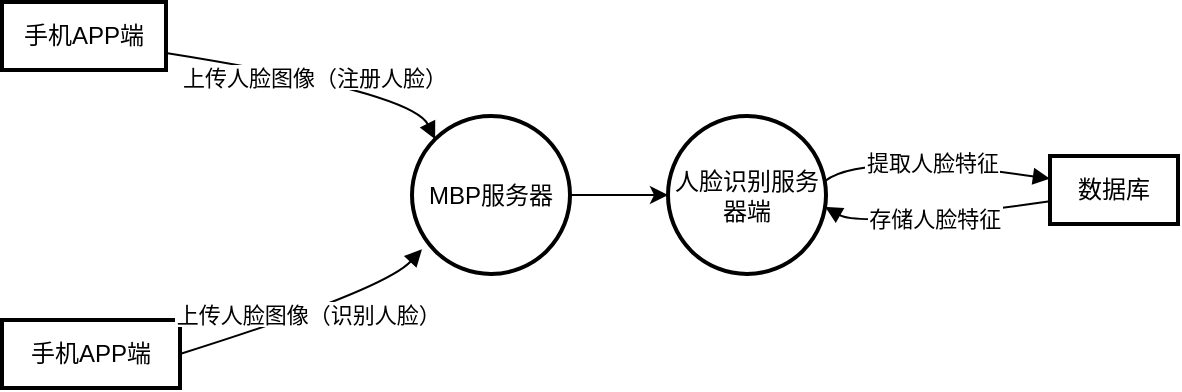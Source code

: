 <mxfile version="24.7.6">
  <diagram name="第 1 页" id="tCSw135SaT3kuRIrXWg3">
    <mxGraphModel dx="794" dy="412" grid="0" gridSize="10" guides="1" tooltips="1" connect="1" arrows="1" fold="1" page="1" pageScale="1" pageWidth="827" pageHeight="1169" math="0" shadow="0">
      <root>
        <mxCell id="0" />
        <mxCell id="1" parent="0" />
        <mxCell id="FUgGEpyX1RuSj01Xcypt-24" value="手机APP端" style="whiteSpace=wrap;strokeWidth=2;" vertex="1" parent="1">
          <mxGeometry x="162" y="194" width="82" height="34" as="geometry" />
        </mxCell>
        <mxCell id="FUgGEpyX1RuSj01Xcypt-25" value="人脸识别服务器端" style="ellipse;aspect=fixed;strokeWidth=2;whiteSpace=wrap;" vertex="1" parent="1">
          <mxGeometry x="495" y="251" width="79" height="79" as="geometry" />
        </mxCell>
        <mxCell id="FUgGEpyX1RuSj01Xcypt-26" value="数据库" style="whiteSpace=wrap;strokeWidth=2;" vertex="1" parent="1">
          <mxGeometry x="686" y="271" width="64" height="34" as="geometry" />
        </mxCell>
        <mxCell id="FUgGEpyX1RuSj01Xcypt-27" value="手机APP端" style="whiteSpace=wrap;strokeWidth=2;" vertex="1" parent="1">
          <mxGeometry x="162" y="353" width="89" height="34" as="geometry" />
        </mxCell>
        <mxCell id="FUgGEpyX1RuSj01Xcypt-29" value="上传人脸图像（注册人脸）" style="curved=1;startArrow=none;endArrow=block;entryX=0;entryY=0;rounded=0;entryDx=0;entryDy=0;exitX=1;exitY=0.75;exitDx=0;exitDy=0;" edge="1" parent="1" source="FUgGEpyX1RuSj01Xcypt-24" target="FUgGEpyX1RuSj01Xcypt-61">
          <mxGeometry x="0.002" relative="1" as="geometry">
            <Array as="points">
              <mxPoint x="366.9" y="239" />
            </Array>
            <mxPoint x="263" y="262" as="sourcePoint" />
            <mxPoint x="433" y="213.5" as="targetPoint" />
            <mxPoint as="offset" />
          </mxGeometry>
        </mxCell>
        <mxCell id="FUgGEpyX1RuSj01Xcypt-30" value="提取人脸特征" style="curved=1;startArrow=none;endArrow=block;exitX=1;exitY=0.41;entryX=-0.01;entryY=0.33;rounded=0;" edge="1" parent="1" source="FUgGEpyX1RuSj01Xcypt-25" target="FUgGEpyX1RuSj01Xcypt-26">
          <mxGeometry relative="1" as="geometry">
            <Array as="points">
              <mxPoint x="592" y="269" />
            </Array>
          </mxGeometry>
        </mxCell>
        <mxCell id="FUgGEpyX1RuSj01Xcypt-34" value="存储人脸特征" style="curved=1;startArrow=none;endArrow=block;exitX=-0.01;exitY=0.67;entryX=1;entryY=0.58;rounded=0;" edge="1" parent="1" source="FUgGEpyX1RuSj01Xcypt-26" target="FUgGEpyX1RuSj01Xcypt-25">
          <mxGeometry relative="1" as="geometry">
            <Array as="points">
              <mxPoint x="592" y="307" />
            </Array>
          </mxGeometry>
        </mxCell>
        <mxCell id="FUgGEpyX1RuSj01Xcypt-60" value="上传人脸图像（识别人脸）" style="curved=1;startArrow=none;endArrow=block;exitX=1;exitY=0.5;rounded=0;exitDx=0;exitDy=0;entryX=0.063;entryY=0.844;entryDx=0;entryDy=0;entryPerimeter=0;" edge="1" parent="1" source="FUgGEpyX1RuSj01Xcypt-27" target="FUgGEpyX1RuSj01Xcypt-61">
          <mxGeometry relative="1" as="geometry">
            <Array as="points">
              <mxPoint x="353" y="338" />
            </Array>
            <mxPoint x="273" y="328" as="sourcePoint" />
            <mxPoint x="440" y="370" as="targetPoint" />
          </mxGeometry>
        </mxCell>
        <mxCell id="FUgGEpyX1RuSj01Xcypt-63" value="" style="edgeStyle=orthogonalEdgeStyle;rounded=0;orthogonalLoop=1;jettySize=auto;html=1;" edge="1" parent="1" source="FUgGEpyX1RuSj01Xcypt-61" target="FUgGEpyX1RuSj01Xcypt-25">
          <mxGeometry relative="1" as="geometry" />
        </mxCell>
        <mxCell id="FUgGEpyX1RuSj01Xcypt-61" value="MBP服务器" style="ellipse;aspect=fixed;strokeWidth=2;whiteSpace=wrap;" vertex="1" parent="1">
          <mxGeometry x="367" y="251" width="79" height="79" as="geometry" />
        </mxCell>
      </root>
    </mxGraphModel>
  </diagram>
</mxfile>
